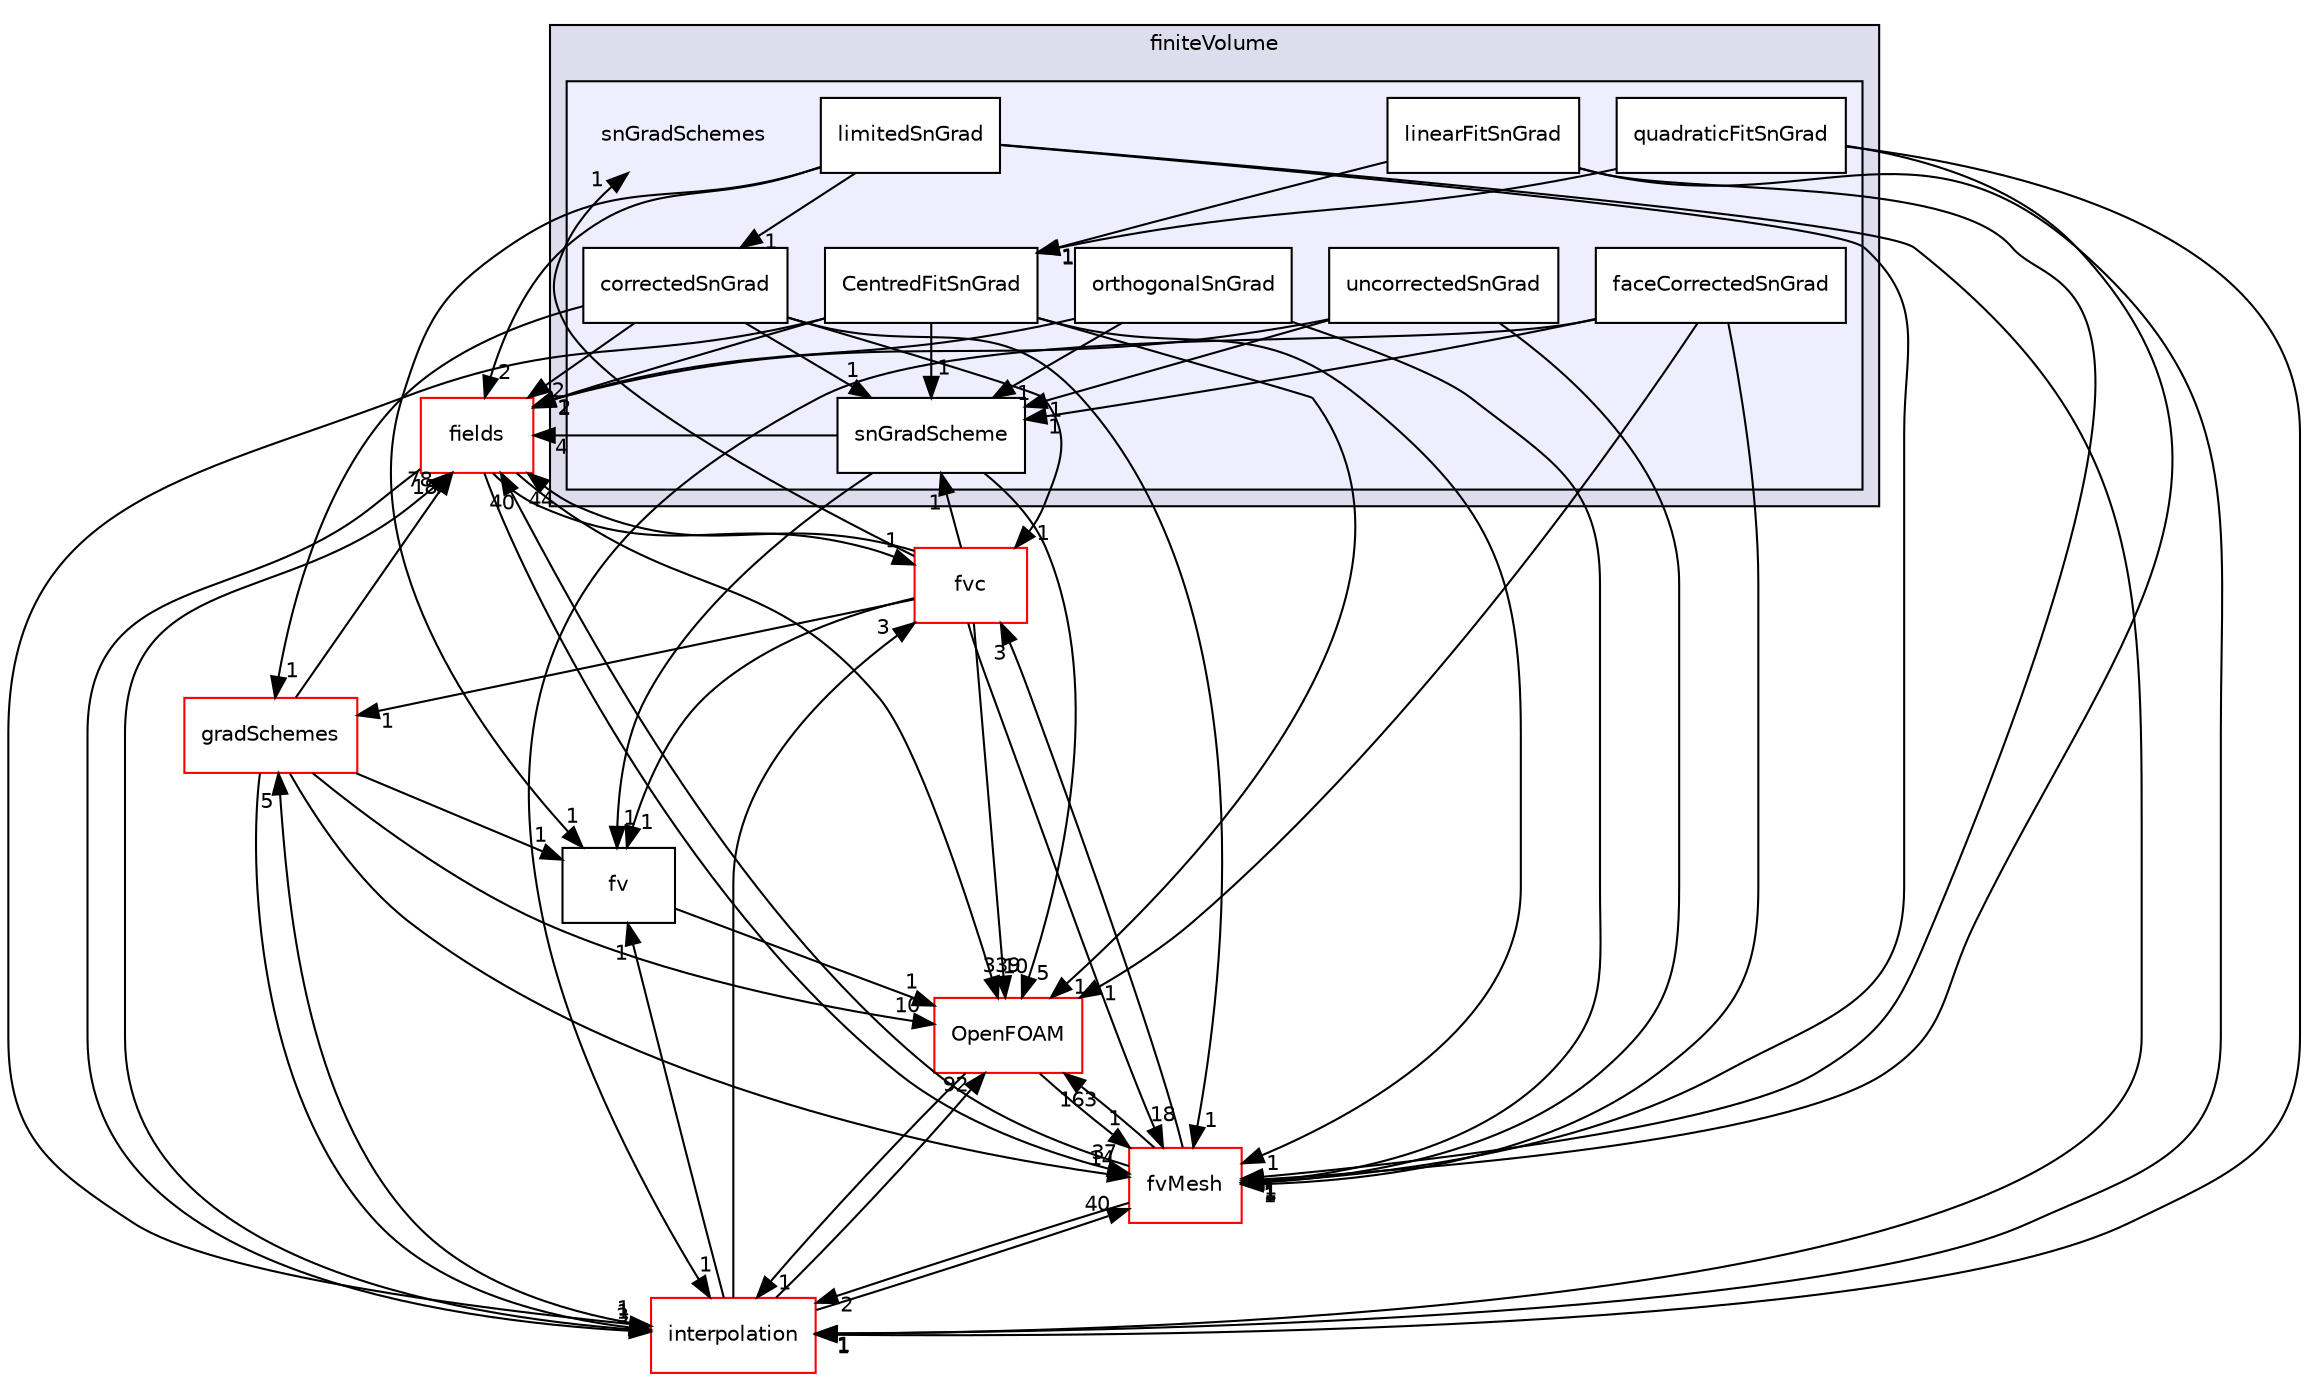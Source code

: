 digraph "src/finiteVolume/finiteVolume/snGradSchemes" {
  bgcolor=transparent;
  compound=true
  node [ fontsize="10", fontname="Helvetica"];
  edge [ labelfontsize="10", labelfontname="Helvetica"];
  subgraph clusterdir_2ea871e4defbdbd60808750cae643c63 {
    graph [ bgcolor="#ddddee", pencolor="black", label="finiteVolume" fontname="Helvetica", fontsize="10", URL="dir_2ea871e4defbdbd60808750cae643c63.html"]
  subgraph clusterdir_f2a32fae3c7e5034ec75716fe725e251 {
    graph [ bgcolor="#eeeeff", pencolor="black", label="" URL="dir_f2a32fae3c7e5034ec75716fe725e251.html"];
    dir_f2a32fae3c7e5034ec75716fe725e251 [shape=plaintext label="snGradSchemes"];
    dir_e22c81bf62a8cb96666294c9a89f2d77 [shape=box label="CentredFitSnGrad" color="black" fillcolor="white" style="filled" URL="dir_e22c81bf62a8cb96666294c9a89f2d77.html"];
    dir_3e9d874e8898315a540c122aab485915 [shape=box label="correctedSnGrad" color="black" fillcolor="white" style="filled" URL="dir_3e9d874e8898315a540c122aab485915.html"];
    dir_563a5a917c2e89ad9e8a88c95e50ba10 [shape=box label="faceCorrectedSnGrad" color="black" fillcolor="white" style="filled" URL="dir_563a5a917c2e89ad9e8a88c95e50ba10.html"];
    dir_603edf348352c874ec6d271b6b1de187 [shape=box label="limitedSnGrad" color="black" fillcolor="white" style="filled" URL="dir_603edf348352c874ec6d271b6b1de187.html"];
    dir_cdf7810657136b2f9f8e9a4779a6e2be [shape=box label="linearFitSnGrad" color="black" fillcolor="white" style="filled" URL="dir_cdf7810657136b2f9f8e9a4779a6e2be.html"];
    dir_091c31615cad54469d4d805d84f89604 [shape=box label="orthogonalSnGrad" color="black" fillcolor="white" style="filled" URL="dir_091c31615cad54469d4d805d84f89604.html"];
    dir_65148369db316319adb612ca3e98e7fb [shape=box label="quadraticFitSnGrad" color="black" fillcolor="white" style="filled" URL="dir_65148369db316319adb612ca3e98e7fb.html"];
    dir_b183a1b254b58a98380f78c8137f8667 [shape=box label="snGradScheme" color="black" fillcolor="white" style="filled" URL="dir_b183a1b254b58a98380f78c8137f8667.html"];
    dir_521a694b130def606333b19d87306b5c [shape=box label="uncorrectedSnGrad" color="black" fillcolor="white" style="filled" URL="dir_521a694b130def606333b19d87306b5c.html"];
  }
  }
  dir_211d73fd6015a334f4cd90c9fb88c421 [shape=box label="gradSchemes" color="red" URL="dir_211d73fd6015a334f4cd90c9fb88c421.html"];
  dir_25ab4a83a983f7bb7a38b7f63bb141b7 [shape=box label="fields" color="red" URL="dir_25ab4a83a983f7bb7a38b7f63bb141b7.html"];
  dir_f4030f3362933683136e1dae328f10c0 [shape=box label="fvc" color="red" URL="dir_f4030f3362933683136e1dae328f10c0.html"];
  dir_c382fa095c9c33d8673c0dd60aaef275 [shape=box label="fvMesh" color="red" URL="dir_c382fa095c9c33d8673c0dd60aaef275.html"];
  dir_a586eb954e2e5e74ecf6fe95a2457777 [shape=box label="interpolation" color="red" URL="dir_a586eb954e2e5e74ecf6fe95a2457777.html"];
  dir_c5473ff19b20e6ec4dfe5c310b3778a8 [shape=box label="OpenFOAM" color="red" URL="dir_c5473ff19b20e6ec4dfe5c310b3778a8.html"];
  dir_0096c9c8cdcbf8f4884c37173134f444 [shape=box label="fv" URL="dir_0096c9c8cdcbf8f4884c37173134f444.html"];
  dir_091c31615cad54469d4d805d84f89604->dir_25ab4a83a983f7bb7a38b7f63bb141b7 [headlabel="2", labeldistance=1.5 headhref="dir_001082_000906.html"];
  dir_091c31615cad54469d4d805d84f89604->dir_b183a1b254b58a98380f78c8137f8667 [headlabel="1", labeldistance=1.5 headhref="dir_001082_001084.html"];
  dir_091c31615cad54469d4d805d84f89604->dir_c382fa095c9c33d8673c0dd60aaef275 [headlabel="1", labeldistance=1.5 headhref="dir_001082_001097.html"];
  dir_211d73fd6015a334f4cd90c9fb88c421->dir_25ab4a83a983f7bb7a38b7f63bb141b7 [headlabel="18", labeldistance=1.5 headhref="dir_001062_000906.html"];
  dir_211d73fd6015a334f4cd90c9fb88c421->dir_c382fa095c9c33d8673c0dd60aaef275 [headlabel="14", labeldistance=1.5 headhref="dir_001062_001097.html"];
  dir_211d73fd6015a334f4cd90c9fb88c421->dir_a586eb954e2e5e74ecf6fe95a2457777 [headlabel="1", labeldistance=1.5 headhref="dir_001062_001142.html"];
  dir_211d73fd6015a334f4cd90c9fb88c421->dir_c5473ff19b20e6ec4dfe5c310b3778a8 [headlabel="10", labeldistance=1.5 headhref="dir_001062_001929.html"];
  dir_211d73fd6015a334f4cd90c9fb88c421->dir_0096c9c8cdcbf8f4884c37173134f444 [headlabel="1", labeldistance=1.5 headhref="dir_001062_001056.html"];
  dir_25ab4a83a983f7bb7a38b7f63bb141b7->dir_f4030f3362933683136e1dae328f10c0 [headlabel="1", labeldistance=1.5 headhref="dir_000906_001057.html"];
  dir_25ab4a83a983f7bb7a38b7f63bb141b7->dir_c382fa095c9c33d8673c0dd60aaef275 [headlabel="37", labeldistance=1.5 headhref="dir_000906_001097.html"];
  dir_25ab4a83a983f7bb7a38b7f63bb141b7->dir_a586eb954e2e5e74ecf6fe95a2457777 [headlabel="3", labeldistance=1.5 headhref="dir_000906_001142.html"];
  dir_25ab4a83a983f7bb7a38b7f63bb141b7->dir_c5473ff19b20e6ec4dfe5c310b3778a8 [headlabel="339", labeldistance=1.5 headhref="dir_000906_001929.html"];
  dir_e22c81bf62a8cb96666294c9a89f2d77->dir_25ab4a83a983f7bb7a38b7f63bb141b7 [headlabel="1", labeldistance=1.5 headhref="dir_001077_000906.html"];
  dir_e22c81bf62a8cb96666294c9a89f2d77->dir_b183a1b254b58a98380f78c8137f8667 [headlabel="1", labeldistance=1.5 headhref="dir_001077_001084.html"];
  dir_e22c81bf62a8cb96666294c9a89f2d77->dir_c382fa095c9c33d8673c0dd60aaef275 [headlabel="1", labeldistance=1.5 headhref="dir_001077_001097.html"];
  dir_e22c81bf62a8cb96666294c9a89f2d77->dir_a586eb954e2e5e74ecf6fe95a2457777 [headlabel="1", labeldistance=1.5 headhref="dir_001077_001142.html"];
  dir_e22c81bf62a8cb96666294c9a89f2d77->dir_c5473ff19b20e6ec4dfe5c310b3778a8 [headlabel="1", labeldistance=1.5 headhref="dir_001077_001929.html"];
  dir_f4030f3362933683136e1dae328f10c0->dir_211d73fd6015a334f4cd90c9fb88c421 [headlabel="1", labeldistance=1.5 headhref="dir_001057_001062.html"];
  dir_f4030f3362933683136e1dae328f10c0->dir_25ab4a83a983f7bb7a38b7f63bb141b7 [headlabel="44", labeldistance=1.5 headhref="dir_001057_000906.html"];
  dir_f4030f3362933683136e1dae328f10c0->dir_b183a1b254b58a98380f78c8137f8667 [headlabel="1", labeldistance=1.5 headhref="dir_001057_001084.html"];
  dir_f4030f3362933683136e1dae328f10c0->dir_c382fa095c9c33d8673c0dd60aaef275 [headlabel="18", labeldistance=1.5 headhref="dir_001057_001097.html"];
  dir_f4030f3362933683136e1dae328f10c0->dir_f2a32fae3c7e5034ec75716fe725e251 [headlabel="1", labeldistance=1.5 headhref="dir_001057_001076.html"];
  dir_f4030f3362933683136e1dae328f10c0->dir_c5473ff19b20e6ec4dfe5c310b3778a8 [headlabel="10", labeldistance=1.5 headhref="dir_001057_001929.html"];
  dir_f4030f3362933683136e1dae328f10c0->dir_0096c9c8cdcbf8f4884c37173134f444 [headlabel="1", labeldistance=1.5 headhref="dir_001057_001056.html"];
  dir_521a694b130def606333b19d87306b5c->dir_25ab4a83a983f7bb7a38b7f63bb141b7 [headlabel="2", labeldistance=1.5 headhref="dir_001085_000906.html"];
  dir_521a694b130def606333b19d87306b5c->dir_b183a1b254b58a98380f78c8137f8667 [headlabel="1", labeldistance=1.5 headhref="dir_001085_001084.html"];
  dir_521a694b130def606333b19d87306b5c->dir_c382fa095c9c33d8673c0dd60aaef275 [headlabel="1", labeldistance=1.5 headhref="dir_001085_001097.html"];
  dir_603edf348352c874ec6d271b6b1de187->dir_25ab4a83a983f7bb7a38b7f63bb141b7 [headlabel="2", labeldistance=1.5 headhref="dir_001080_000906.html"];
  dir_603edf348352c874ec6d271b6b1de187->dir_c382fa095c9c33d8673c0dd60aaef275 [headlabel="1", labeldistance=1.5 headhref="dir_001080_001097.html"];
  dir_603edf348352c874ec6d271b6b1de187->dir_a586eb954e2e5e74ecf6fe95a2457777 [headlabel="1", labeldistance=1.5 headhref="dir_001080_001142.html"];
  dir_603edf348352c874ec6d271b6b1de187->dir_0096c9c8cdcbf8f4884c37173134f444 [headlabel="1", labeldistance=1.5 headhref="dir_001080_001056.html"];
  dir_603edf348352c874ec6d271b6b1de187->dir_3e9d874e8898315a540c122aab485915 [headlabel="1", labeldistance=1.5 headhref="dir_001080_001078.html"];
  dir_b183a1b254b58a98380f78c8137f8667->dir_25ab4a83a983f7bb7a38b7f63bb141b7 [headlabel="4", labeldistance=1.5 headhref="dir_001084_000906.html"];
  dir_b183a1b254b58a98380f78c8137f8667->dir_c5473ff19b20e6ec4dfe5c310b3778a8 [headlabel="5", labeldistance=1.5 headhref="dir_001084_001929.html"];
  dir_b183a1b254b58a98380f78c8137f8667->dir_0096c9c8cdcbf8f4884c37173134f444 [headlabel="1", labeldistance=1.5 headhref="dir_001084_001056.html"];
  dir_c382fa095c9c33d8673c0dd60aaef275->dir_25ab4a83a983f7bb7a38b7f63bb141b7 [headlabel="40", labeldistance=1.5 headhref="dir_001097_000906.html"];
  dir_c382fa095c9c33d8673c0dd60aaef275->dir_f4030f3362933683136e1dae328f10c0 [headlabel="3", labeldistance=1.5 headhref="dir_001097_001057.html"];
  dir_c382fa095c9c33d8673c0dd60aaef275->dir_a586eb954e2e5e74ecf6fe95a2457777 [headlabel="2", labeldistance=1.5 headhref="dir_001097_001142.html"];
  dir_c382fa095c9c33d8673c0dd60aaef275->dir_c5473ff19b20e6ec4dfe5c310b3778a8 [headlabel="163", labeldistance=1.5 headhref="dir_001097_001929.html"];
  dir_a586eb954e2e5e74ecf6fe95a2457777->dir_211d73fd6015a334f4cd90c9fb88c421 [headlabel="5", labeldistance=1.5 headhref="dir_001142_001062.html"];
  dir_a586eb954e2e5e74ecf6fe95a2457777->dir_25ab4a83a983f7bb7a38b7f63bb141b7 [headlabel="78", labeldistance=1.5 headhref="dir_001142_000906.html"];
  dir_a586eb954e2e5e74ecf6fe95a2457777->dir_f4030f3362933683136e1dae328f10c0 [headlabel="3", labeldistance=1.5 headhref="dir_001142_001057.html"];
  dir_a586eb954e2e5e74ecf6fe95a2457777->dir_c382fa095c9c33d8673c0dd60aaef275 [headlabel="40", labeldistance=1.5 headhref="dir_001142_001097.html"];
  dir_a586eb954e2e5e74ecf6fe95a2457777->dir_c5473ff19b20e6ec4dfe5c310b3778a8 [headlabel="92", labeldistance=1.5 headhref="dir_001142_001929.html"];
  dir_a586eb954e2e5e74ecf6fe95a2457777->dir_0096c9c8cdcbf8f4884c37173134f444 [headlabel="1", labeldistance=1.5 headhref="dir_001142_001056.html"];
  dir_c5473ff19b20e6ec4dfe5c310b3778a8->dir_c382fa095c9c33d8673c0dd60aaef275 [headlabel="1", labeldistance=1.5 headhref="dir_001929_001097.html"];
  dir_c5473ff19b20e6ec4dfe5c310b3778a8->dir_a586eb954e2e5e74ecf6fe95a2457777 [headlabel="1", labeldistance=1.5 headhref="dir_001929_001142.html"];
  dir_cdf7810657136b2f9f8e9a4779a6e2be->dir_e22c81bf62a8cb96666294c9a89f2d77 [headlabel="1", labeldistance=1.5 headhref="dir_001081_001077.html"];
  dir_cdf7810657136b2f9f8e9a4779a6e2be->dir_c382fa095c9c33d8673c0dd60aaef275 [headlabel="1", labeldistance=1.5 headhref="dir_001081_001097.html"];
  dir_cdf7810657136b2f9f8e9a4779a6e2be->dir_a586eb954e2e5e74ecf6fe95a2457777 [headlabel="1", labeldistance=1.5 headhref="dir_001081_001142.html"];
  dir_0096c9c8cdcbf8f4884c37173134f444->dir_c5473ff19b20e6ec4dfe5c310b3778a8 [headlabel="1", labeldistance=1.5 headhref="dir_001056_001929.html"];
  dir_563a5a917c2e89ad9e8a88c95e50ba10->dir_b183a1b254b58a98380f78c8137f8667 [headlabel="1", labeldistance=1.5 headhref="dir_001079_001084.html"];
  dir_563a5a917c2e89ad9e8a88c95e50ba10->dir_c382fa095c9c33d8673c0dd60aaef275 [headlabel="1", labeldistance=1.5 headhref="dir_001079_001097.html"];
  dir_563a5a917c2e89ad9e8a88c95e50ba10->dir_a586eb954e2e5e74ecf6fe95a2457777 [headlabel="1", labeldistance=1.5 headhref="dir_001079_001142.html"];
  dir_563a5a917c2e89ad9e8a88c95e50ba10->dir_c5473ff19b20e6ec4dfe5c310b3778a8 [headlabel="1", labeldistance=1.5 headhref="dir_001079_001929.html"];
  dir_65148369db316319adb612ca3e98e7fb->dir_e22c81bf62a8cb96666294c9a89f2d77 [headlabel="1", labeldistance=1.5 headhref="dir_001083_001077.html"];
  dir_65148369db316319adb612ca3e98e7fb->dir_c382fa095c9c33d8673c0dd60aaef275 [headlabel="1", labeldistance=1.5 headhref="dir_001083_001097.html"];
  dir_65148369db316319adb612ca3e98e7fb->dir_a586eb954e2e5e74ecf6fe95a2457777 [headlabel="1", labeldistance=1.5 headhref="dir_001083_001142.html"];
  dir_3e9d874e8898315a540c122aab485915->dir_211d73fd6015a334f4cd90c9fb88c421 [headlabel="1", labeldistance=1.5 headhref="dir_001078_001062.html"];
  dir_3e9d874e8898315a540c122aab485915->dir_25ab4a83a983f7bb7a38b7f63bb141b7 [headlabel="2", labeldistance=1.5 headhref="dir_001078_000906.html"];
  dir_3e9d874e8898315a540c122aab485915->dir_f4030f3362933683136e1dae328f10c0 [headlabel="1", labeldistance=1.5 headhref="dir_001078_001057.html"];
  dir_3e9d874e8898315a540c122aab485915->dir_b183a1b254b58a98380f78c8137f8667 [headlabel="1", labeldistance=1.5 headhref="dir_001078_001084.html"];
  dir_3e9d874e8898315a540c122aab485915->dir_c382fa095c9c33d8673c0dd60aaef275 [headlabel="1", labeldistance=1.5 headhref="dir_001078_001097.html"];
}
